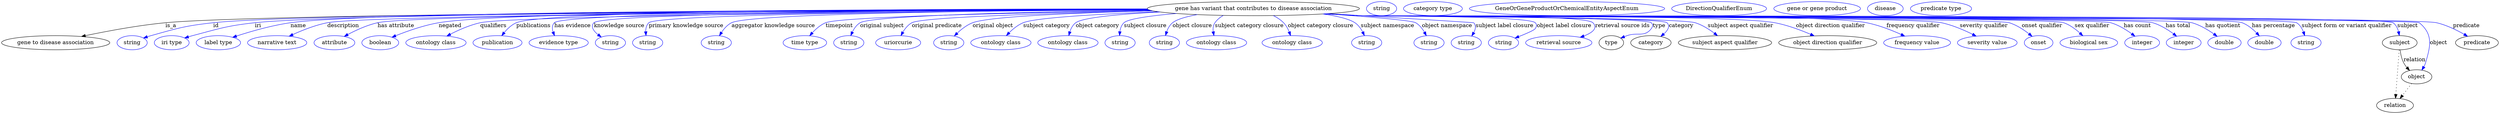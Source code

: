 digraph {
	graph [bb="0,0,6363.4,283"];
	node [label="\N"];
	"gene has variant that contributes to disease association"	[height=0.5,
		label="gene has variant that contributes to disease association",
		pos="3189.8,265",
		width=7.5104];
	"gene to disease association"	[height=0.5,
		pos="137.79,178",
		width=3.8274];
	"gene has variant that contributes to disease association" -> "gene to disease association"	[label=is_a,
		lp="430.79,221.5",
		pos="e,203.32,193.9 2920.6,263.13 2272.5,260.66 660.89,252.25 416.79,229 347.24,222.37 269.02,207.72 213.14,195.98"];
	id	[color=blue,
		height=0.5,
		label=string,
		pos="331.79,178",
		width=1.0652];
	"gene has variant that contributes to disease association" -> id	[color=blue,
		label=id,
		lp="545.79,221.5",
		pos="e,360.78,189.98 2920.3,263.37 2292.9,261.48 770.32,254.32 538.79,229 467.04,221.15 449.3,215.43 379.79,196 376.68,195.13 373.48,\
194.17 370.28,193.15",
		style=solid];
	iri	[color=blue,
		height=0.5,
		label="iri type",
		pos="432.79,178",
		width=1.2277];
	"gene has variant that contributes to disease association" -> iri	[color=blue,
		label=iri,
		lp="651.79,221.5",
		pos="e,465.71,190.15 2920.6,263.23 2311.8,261.06 864.86,253.38 643.79,229 572.48,221.14 555.15,214.31 485.79,196 482.42,195.11 478.94,\
194.13 475.46,193.11",
		style=solid];
	name	[color=blue,
		height=0.5,
		label="label type",
		pos="551.79,178",
		width=1.5707];
	"gene has variant that contributes to disease association" -> name	[color=blue,
		label=name,
		lp="754.79,221.5",
		pos="e,588.02,191.82 2919.6,263.99 2326.4,263.42 945.88,258.85 734.79,229 687.24,222.28 634.5,206.99 597.9,195.08",
		style=solid];
	description	[color=blue,
		height=0.5,
		label="narrative text",
		pos="701.79,178",
		width=2.0943];
	"gene has variant that contributes to disease association" -> description	[color=blue,
		label=description,
		lp="868.29,221.5",
		pos="e,731.9,194.56 2921.6,262.62 2324.3,259.19 928.74,249.07 827.79,229 797.63,223 765.43,210.1 741.14,198.91",
		style=solid];
	"has attribute"	[color=blue,
		height=0.5,
		label=attribute,
		pos="846.79,178",
		width=1.4443];
	"gene has variant that contributes to disease association" -> "has attribute"	[color=blue,
		label="has attribute",
		lp="1002.8,221.5",
		pos="e,871.71,194.07 2921.4,262.74 2348.4,259.65 1049.9,250.33 955.79,229 929.26,222.99 901.41,210.09 880.51,198.9",
		style=solid];
	negated	[color=blue,
		height=0.5,
		label=boolean,
		pos="963.79,178",
		width=1.2999];
	"gene has variant that contributes to disease association" -> negated	[color=blue,
		label=negated,
		lp="1140.8,221.5",
		pos="e,993.41,192.04 2919.6,264.09 2397.2,263.59 1284.9,258.95 1111.8,229 1073.7,222.42 1032.2,207.69 1002.9,195.91",
		style=solid];
	qualifiers	[color=blue,
		height=0.5,
		label="ontology class",
		pos="1104.8,178",
		width=2.1304];
	"gene has variant that contributes to disease association" -> qualifiers	[color=blue,
		label=qualifiers,
		lp="1251.3,221.5",
		pos="e,1132.5,195.02 2922.6,262.06 2402.9,257.9 1299.4,247 1217.8,229 1191.1,223.12 1163.1,210.74 1141.6,199.77",
		style=solid];
	publications	[color=blue,
		height=0.5,
		label=publication,
		pos="1261.8,178",
		width=1.7332];
	"gene has variant that contributes to disease association" -> publications	[color=blue,
		label=publications,
		lp="1353.8,221.5",
		pos="e,1272.6,195.84 2919.3,264.42 2416.5,264.43 1382,260.59 1309.8,229 1297.6,223.65 1286.9,213.55 1278.8,203.82",
		style=solid];
	"has evidence"	[color=blue,
		height=0.5,
		label="evidence type",
		pos="1417.8,178",
		width=2.0943];
	"gene has variant that contributes to disease association" -> "has evidence"	[color=blue,
		label="has evidence",
		lp="1453.3,221.5",
		pos="e,1407.2,195.97 2919.9,263.52 2427.9,261.98 1432.9,255.6 1406.8,229 1400.6,222.73 1400.9,213.85 1403.5,205.31",
		style=solid];
	"knowledge source"	[color=blue,
		height=0.5,
		label=string,
		pos="1549.8,178",
		width=1.0652];
	"gene has variant that contributes to disease association" -> "knowledge source"	[color=blue,
		label="knowledge source",
		lp="1572.3,221.5",
		pos="e,1526.5,192.43 2920.6,263.18 2451.6,261.09 1532.1,253.84 1507.8,229 1498.4,219.46 1506.6,208.11 1518.1,198.64",
		style=solid];
	"primary knowledge source"	[color=blue,
		height=0.5,
		label=string,
		pos="1644.8,178",
		width=1.0652];
	"gene has variant that contributes to disease association" -> "primary knowledge source"	[color=blue,
		label="primary knowledge source",
		lp="1742.8,221.5",
		pos="e,1640.5,196.25 2921.6,262.49 2486,259.42 1670.4,250.76 1647.8,229 1641.8,223.23 1639.9,214.79 1639.8,206.49",
		style=solid];
	"aggregator knowledge source"	[color=blue,
		height=0.5,
		label=string,
		pos="1819.8,178",
		width=1.0652];
	"gene has variant that contributes to disease association" -> "aggregator knowledge source"	[color=blue,
		label="aggregator knowledge source",
		lp="1965.3,221.5",
		pos="e,1827.8,195.73 2921.4,262.78 2546.2,260.24 1905.3,252.46 1858.8,229 1848.1,223.61 1839.5,213.78 1833.1,204.25",
		style=solid];
	timepoint	[color=blue,
		height=0.5,
		label="time type",
		pos="2045.8,178",
		width=1.5346];
	"gene has variant that contributes to disease association" -> timepoint	[color=blue,
		label=timepoint,
		lp="2133.8,221.5",
		pos="e,2058.1,195.81 2928.7,260.26 2618.1,255.11 2136.5,244.68 2098.8,229 2085.7,223.56 2073.9,213.3 2064.8,203.49",
		style=solid];
	"original subject"	[color=blue,
		height=0.5,
		label=string,
		pos="2157.8,178",
		width=1.0652];
	"gene has variant that contributes to disease association" -> "original subject"	[color=blue,
		label="original subject",
		lp="2242.8,221.5",
		pos="e,2162.8,196.05 2925.6,261.09 2639.1,256.98 2218.1,247.79 2186.8,229 2177.8,223.64 2171.4,214.39 2166.9,205.3",
		style=solid];
	"original predicate"	[color=blue,
		height=0.5,
		label=uriorcurie,
		pos="2283.8,178",
		width=1.5887];
	"gene has variant that contributes to disease association" -> "original predicate"	[color=blue,
		label="original predicate",
		lp="2382.3,221.5",
		pos="e,2290.8,196.11 2933.5,259.23 2686.3,253.78 2345.6,243.67 2318.8,229 2309,223.66 2301.4,214.29 2295.8,205.1",
		style=solid];
	"original object"	[color=blue,
		height=0.5,
		label=string,
		pos="2412.8,178",
		width=1.0652];
	"gene has variant that contributes to disease association" -> "original object"	[color=blue,
		label="original object",
		lp="2525.3,221.5",
		pos="e,2427,195.27 2933.2,259.29 2745.4,254.51 2516.4,245.41 2473.8,229 2459,223.3 2445.1,212.51 2434.3,202.41",
		style=solid];
	"subject category"	[color=blue,
		height=0.5,
		label="ontology class",
		pos="2545.8,178",
		width=2.1304];
	"gene has variant that contributes to disease association" -> "subject category"	[color=blue,
		label="subject category",
		lp="2662.3,221.5",
		pos="e,2559.8,196.18 2947.8,256.94 2800.7,251.36 2635.1,242.28 2602.8,229 2589.2,223.42 2576.6,213.21 2566.8,203.46",
		style=solid];
	"object category"	[color=blue,
		height=0.5,
		label="ontology class",
		pos="2716.8,178",
		width=2.1304];
	"gene has variant that contributes to disease association" -> "object category"	[color=blue,
		label="object category",
		lp="2792.3,221.5",
		pos="e,2719,196.21 2951.9,256.4 2852.4,251.22 2755.5,242.72 2736.8,229 2729.3,223.51 2724.6,214.77 2721.7,206.12",
		style=solid];
	"subject closure"	[color=blue,
		height=0.5,
		label=string,
		pos="2849.8,178",
		width=1.0652];
	"gene has variant that contributes to disease association" -> "subject closure"	[color=blue,
		label="subject closure",
		lp="2914.3,221.5",
		pos="e,2848.5,196.31 2993.8,252.59 2929.3,247.02 2871,239.27 2859.8,229 2853.5,223.23 2850.5,214.69 2849.2,206.29",
		style=solid];
	"object closure"	[color=blue,
		height=0.5,
		label=string,
		pos="2962.8,178",
		width=1.0652];
	"gene has variant that contributes to disease association" -> "object closure"	[color=blue,
		label="object closure",
		lp="3033.8,221.5",
		pos="e,2965.7,196.41 3046.6,249.72 3018.9,244.65 2995,237.91 2983.8,229 2976.6,223.28 2971.8,214.64 2968.7,206.14",
		style=solid];
	"subject category closure"	[color=blue,
		height=0.5,
		label="ontology class",
		pos="3095.8,178",
		width=2.1304];
	"gene has variant that contributes to disease association" -> "subject category closure"	[color=blue,
		label="subject category closure",
		lp="3179.3,221.5",
		pos="e,3089.2,196.21 3113.1,247.64 3104.7,242.91 3097.3,236.83 3091.8,229 3087.2,222.47 3086.4,214.19 3087.3,206.26",
		style=solid];
	"object category closure"	[color=blue,
		height=0.5,
		label="ontology class",
		pos="3288.8,178",
		width=2.1304];
	"gene has variant that contributes to disease association" -> "object category closure"	[color=blue,
		label="object category closure",
		lp="3361.3,221.5",
		pos="e,3284.6,196.08 3240.8,247.2 3250.3,242.41 3259.5,236.42 3266.8,229 3273.2,222.5 3277.9,213.82 3281.3,205.51",
		style=solid];
	"subject namespace"	[color=blue,
		height=0.5,
		label=string,
		pos="3478.8,178",
		width=1.0652];
	"gene has variant that contributes to disease association" -> "subject namespace"	[color=blue,
		label="subject namespace",
		lp="3531.8,221.5",
		pos="e,3473,196.18 3366.6,251.37 3402.3,246.23 3433.5,239.04 3448.8,229 3457.4,223.3 3464,214.15 3468.7,205.24",
		style=solid];
	"object namespace"	[color=blue,
		height=0.5,
		label=string,
		pos="3637.8,178",
		width=1.0652];
	"gene has variant that contributes to disease association" -> "object namespace"	[color=blue,
		label="object namespace",
		lp="3683.8,221.5",
		pos="e,3631,195.93 3375.1,251.88 3480.4,244.4 3593.4,235.1 3603.8,229 3613.3,223.44 3620.7,214.03 3626.2,204.86",
		style=solid];
	"subject label closure"	[color=blue,
		height=0.5,
		label=string,
		pos="3732.8,178",
		width=1.0652];
	"gene has variant that contributes to disease association" -> "subject label closure"	[color=blue,
		label="subject label closure",
		lp="3830.8,221.5",
		pos="e,3746.8,195.12 3381.4,252.25 3544.1,242.25 3751.4,229.43 3751.8,229 3758.3,222.07 3756.6,212.68 3752.1,203.91",
		style=solid];
	"object label closure"	[color=blue,
		height=0.5,
		label=string,
		pos="3827.8,178",
		width=1.0652];
	"gene has variant that contributes to disease association" -> "object label closure"	[color=blue,
		label="object label closure",
		lp="3982.3,221.5",
		pos="e,3857.2,189.9 3378,252.06 3408.7,250.26 3440.1,248.51 3469.8,247 3494.2,245.76 3891.9,246.61 3908.8,229 3913.4,224.19 3912.4,219.57 \
3908.8,214 3906.1,209.93 3886.1,201.26 3866.6,193.57",
		style=solid];
	"retrieval source ids"	[color=blue,
		height=0.5,
		label="retrieval source",
		pos="3968.8,178",
		width=2.347];
	"gene has variant that contributes to disease association" -> "retrieval source ids"	[color=blue,
		label="retrieval source ids",
		lp="4131.3,221.5",
		pos="e,4023.3,191.8 3375.8,251.93 3407.1,250.11 3439.4,248.39 3469.8,247 3502.3,245.51 4033.1,252.38 4055.8,229 4069.5,214.88 4054.2,\
203.5 4032.8,195.17",
		style=solid];
	type	[height=0.5,
		pos="4102.8,178",
		width=0.86659];
	"gene has variant that contributes to disease association" -> type	[color=blue,
		label=type,
		lp="4224.8,221.5",
		pos="e,4126.9,189.5 3374.6,251.83 3406.4,250.01 3439,248.31 3469.8,247 3490.2,246.13 4190.5,243.62 4204.8,229 4209.4,224.23 4208.8,219.34 \
4204.8,214 4187.9,191.36 4170.4,205.43 4143.8,196 4141.4,195.15 4138.9,194.23 4136.4,193.27",
		style=solid];
	category	[height=0.5,
		pos="4203.8,178",
		width=1.4263];
	"gene has variant that contributes to disease association" -> category	[color=blue,
		label=category,
		lp="4281.3,221.5",
		pos="e,4228.5,193.79 3374.2,251.82 3406.1,250 3438.9,248.3 3469.8,247 3491.3,246.1 4229.7,244.4 4244.8,229 4253.6,220.02 4246.8,209.34 \
4236.5,200.16",
		style=solid];
	"subject aspect qualifier"	[height=0.5,
		pos="4391.8,178",
		width=3.3039];
	"gene has variant that contributes to disease association" -> "subject aspect qualifier"	[color=blue,
		label="subject aspect qualifier",
		lp="4431.3,221.5",
		pos="e,4373,195.95 3373.9,251.79 3405.8,249.96 3438.8,248.27 3469.8,247 3516.8,245.07 4271.9,243.12 4316.8,229 4334.3,223.48 4351.6,212.48 \
4365.1,202.2",
		style=solid];
	"object direction qualifier"	[height=0.5,
		pos="4653.8,178",
		width=3.4664];
	"gene has variant that contributes to disease association" -> "object direction qualifier"	[color=blue,
		label="object direction qualifier",
		lp="4660.8,221.5",
		pos="e,4619.5,195.39 3372.7,251.74 3405.1,249.91 3438.4,248.22 3469.8,247 3586.3,242.47 4404.2,250.55 4518.8,229 4550.4,223.05 4584.3,\
210.45 4610.3,199.39",
		style=solid];
	"frequency qualifier"	[color=blue,
		height=0.5,
		label="frequency value",
		pos="4881.8,178",
		width=2.3651];
	"gene has variant that contributes to disease association" -> "frequency qualifier"	[color=blue,
		label="frequency qualifier",
		lp="4871.8,221.5",
		pos="e,4850.4,194.81 3372.3,251.68 3404.8,249.85 3438.3,248.18 3469.8,247 3612.3,241.68 4612.8,256.19 4752.8,229 4783.5,223.03 4816.4,\
210.18 4841.3,199",
		style=solid];
	"severity qualifier"	[color=blue,
		height=0.5,
		label="severity value",
		pos="5060.8,178",
		width=2.1123];
	"gene has variant that contributes to disease association" -> "severity qualifier"	[color=blue,
		label="severity qualifier",
		lp="5051.8,221.5",
		pos="e,5032.5,194.83 3372,251.66 3404.5,249.82 3438.2,248.15 3469.8,247 3551.6,244.02 4863.7,245.91 4943.8,229 4971.6,223.13 5001,210.54 \
5023.4,199.46",
		style=solid];
	"onset qualifier"	[color=blue,
		height=0.5,
		label=onset,
		pos="5190.8,178",
		width=1.011];
	"gene has variant that contributes to disease association" -> "onset qualifier"	[color=blue,
		label="onset qualifier",
		lp="5199.3,221.5",
		pos="e,5174.4,194.3 3371.6,251.64 3404.3,249.8 3438,248.14 3469.8,247 3515.5,245.36 5073.1,242.63 5116.8,229 5135.1,223.3 5152.9,211.48 \
5166.5,200.76",
		style=solid];
	"sex qualifier"	[color=blue,
		height=0.5,
		label="biological sex",
		pos="5318.8,178",
		width=2.0401];
	"gene has variant that contributes to disease association" -> "sex qualifier"	[color=blue,
		label="sex qualifier",
		lp="5326.8,221.5",
		pos="e,5303.5,195.73 3371.2,251.64 3404,249.79 3437.9,248.13 3469.8,247 3519.3,245.25 5208,245.38 5254.8,229 5270.3,223.59 5284.9,212.79 \
5296.2,202.61",
		style=solid];
	"has count"	[color=blue,
		height=0.5,
		label=integer,
		pos="5454.8,178",
		width=1.2277];
	"gene has variant that contributes to disease association" -> "has count"	[color=blue,
		label="has count",
		lp="5442.8,221.5",
		pos="e,5436.5,194.56 3371.2,251.63 3404,249.78 3437.9,248.12 3469.8,247 3522.7,245.15 5324,243.83 5374.8,229 5394.2,223.32 5413.6,211.45 \
5428.4,200.71",
		style=solid];
	"has total"	[color=blue,
		height=0.5,
		label=integer,
		pos="5560.8,178",
		width=1.2277];
	"gene has variant that contributes to disease association" -> "has total"	[color=blue,
		label="has total",
		lp="5546.3,221.5",
		pos="e,5542.8,194.56 3371.2,251.61 3404,249.76 3437.9,248.11 3469.8,247 3525.6,245.06 5428.2,244.8 5481.8,229 5501.1,223.32 5520.1,211.46 \
5534.7,200.71",
		style=solid];
	"has quotient"	[color=blue,
		height=0.5,
		label=double,
		pos="5664.8,178",
		width=1.1735];
	"gene has variant that contributes to disease association" -> "has quotient"	[color=blue,
		label="has quotient",
		lp="5660.8,221.5",
		pos="e,5646.1,194.33 3370.8,251.62 3403.8,249.77 3437.8,248.11 3469.8,247 3528.4,244.97 5525.3,244.95 5581.8,229 5602,223.3 5622.1,211.31 \
5637.6,200.5",
		style=solid];
	"has percentage"	[color=blue,
		height=0.5,
		label=double,
		pos="5766.8,178",
		width=1.1735];
	"gene has variant that contributes to disease association" -> "has percentage"	[color=blue,
		label="has percentage",
		lp="5789.8,221.5",
		pos="e,5753.8,195.46 3370.8,251.61 3403.8,249.76 3437.8,248.1 3469.8,247 3532,244.86 5651.6,251.16 5709.8,229 5723.9,223.62 5736.8,213.02 \
5746.8,202.96",
		style=solid];
	"subject form or variant qualifier"	[color=blue,
		height=0.5,
		label=string,
		pos="5872.8,178",
		width=1.0652];
	"gene has variant that contributes to disease association" -> "subject form or variant qualifier"	[color=blue,
		label="subject form or variant qualifier",
		lp="5976.3,221.5",
		pos="e,5869.5,196.05 3370.8,251.6 3403.8,249.74 3437.8,248.09 3469.8,247 3502.8,245.87 5820.9,246.7 5848.8,229 5857.1,223.7 5862.7,214.59 \
5866.3,205.59",
		style=solid];
	subject	[height=0.5,
		pos="6111.8,178",
		width=1.2277];
	"gene has variant that contributes to disease association" -> subject	[color=blue,
		label=subject,
		lp="6131.8,221.5",
		pos="e,6110.8,196.36 3370.5,251.6 3403.5,249.74 3437.7,248.08 3469.8,247 3506.2,245.77 6065.2,250.33 6094.8,229 6102.2,223.68 6106.4,\
214.98 6108.8,206.31",
		style=solid];
	object	[height=0.5,
		pos="6154.8,91",
		width=1.0832];
	"gene has variant that contributes to disease association" -> object	[color=blue,
		label=object,
		lp="6210.8,178",
		pos="e,6168.2,108.09 3370.5,251.59 3403.5,249.74 3437.7,248.08 3469.8,247 3488.5,246.37 6147.5,241.01 6161.8,229 6196.9,199.52 6190.9,\
170.96 6177.8,127 6176.8,123.55 6175.3,120.13 6173.5,116.85",
		style=solid];
	predicate	[height=0.5,
		pos="6308.8,178",
		width=1.5165];
	"gene has variant that contributes to disease association" -> predicate	[color=blue,
		label=predicate,
		lp="6281.8,221.5",
		pos="e,6285,194.38 3370.5,251.59 3403.5,249.73 3437.7,248.08 3469.8,247 3545.7,244.45 6131.8,246.27 6205.8,229 6230.7,223.19 6256.6,210.59 \
6276.2,199.5",
		style=solid];
	association_type	[color=blue,
		height=0.5,
		label=string,
		pos="3516.8,265",
		width=1.0652];
	association_category	[color=blue,
		height=0.5,
		label="category type",
		pos="3647.8,265",
		width=2.0762];
	"gene to disease or phenotypic feature association_subject aspect qualifier"	[color=blue,
		height=0.5,
		label=GeneOrGeneProductOrChemicalEntityAspectEnum,
		pos="3989.8,265",
		width=6.9147];
	"gene to disease or phenotypic feature association_object direction qualifier"	[color=blue,
		height=0.5,
		label=DirectionQualifierEnum,
		pos="4377.8,265",
		width=3.358];
	subject -> object	[label=relation,
		lp="6149.8,134.5",
		pos="e,6136.9,107.23 6112.9,159.55 6114.1,149.57 6116.6,137.07 6121.8,127 6124,122.68 6126.9,118.52 6130.1,114.66"];
	relation	[height=0.5,
		pos="6099.8,18",
		width=1.2999];
	subject -> relation	[pos="e,6101.1,36.188 6110.5,159.79 6108.4,132.48 6104.3,78.994 6101.9,46.38",
		style=dotted];
	"gene has variant that contributes to disease association_subject"	[color=blue,
		height=0.5,
		label="gene or gene product",
		pos="4626.8,265",
		width=3.0692];
	object -> relation	[pos="e,6112.6,35.54 6142.3,73.889 6135.4,64.939 6126.6,53.617 6118.8,43.584",
		style=dotted];
	"gene has variant that contributes to disease association_object"	[color=blue,
		height=0.5,
		label=disease,
		pos="4800.8,265",
		width=1.2638];
	"gene has variant that contributes to disease association_predicate"	[color=blue,
		height=0.5,
		label="predicate type",
		pos="4941.8,265",
		width=2.1665];
}
